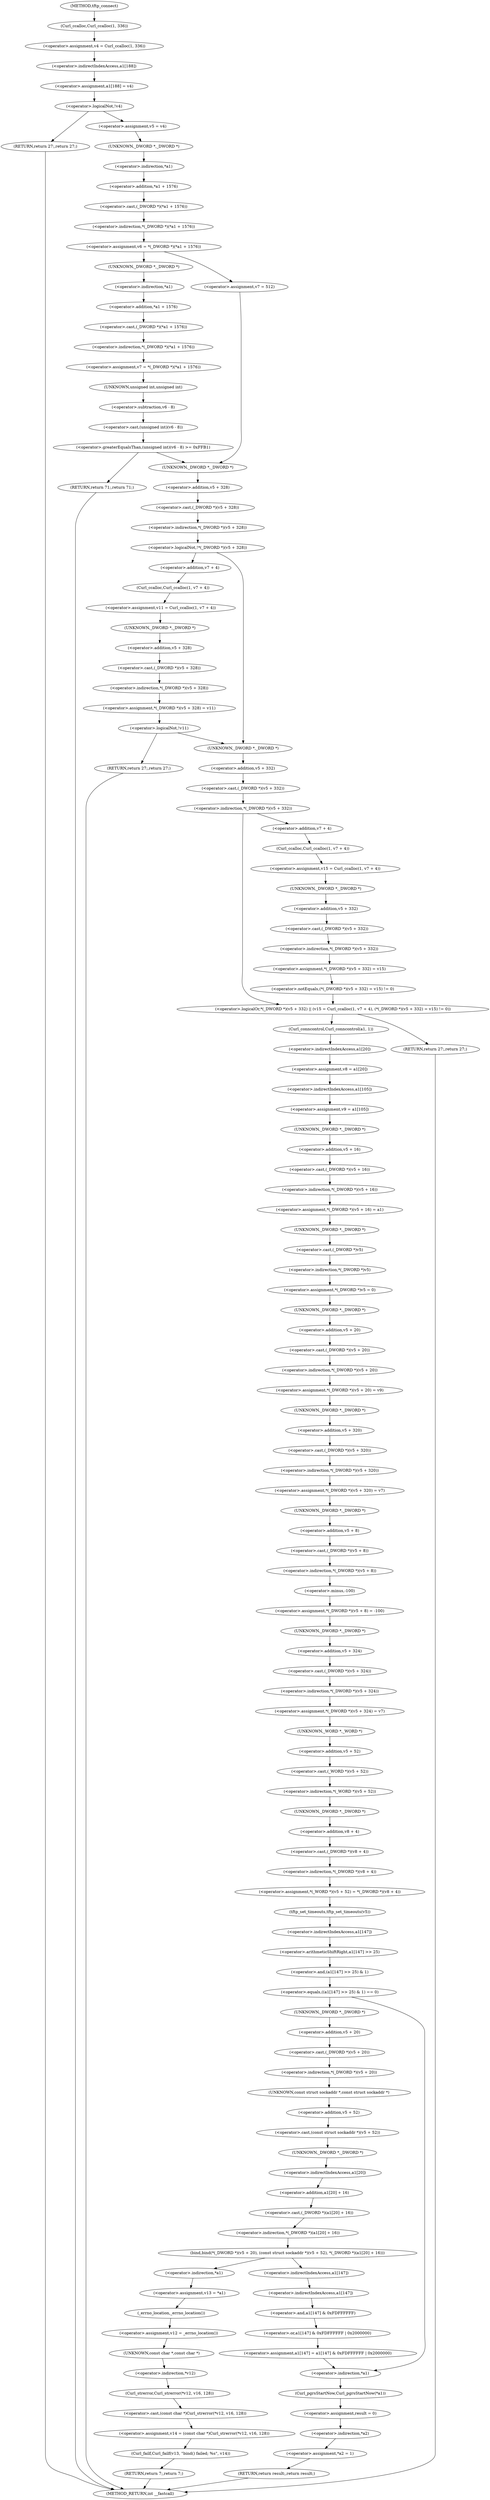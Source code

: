 digraph tftp_connect {  
"1000131" [label = "(<operator>.assignment,v4 = Curl_ccalloc(1, 336))" ]
"1000133" [label = "(Curl_ccalloc,Curl_ccalloc(1, 336))" ]
"1000136" [label = "(<operator>.assignment,a1[188] = v4)" ]
"1000137" [label = "(<operator>.indirectIndexAccess,a1[188])" ]
"1000142" [label = "(<operator>.logicalNot,!v4)" ]
"1000144" [label = "(RETURN,return 27;,return 27;)" ]
"1000146" [label = "(<operator>.assignment,v5 = v4)" ]
"1000149" [label = "(<operator>.assignment,v6 = *(_DWORD *)(*a1 + 1576))" ]
"1000151" [label = "(<operator>.indirection,*(_DWORD *)(*a1 + 1576))" ]
"1000152" [label = "(<operator>.cast,(_DWORD *)(*a1 + 1576))" ]
"1000153" [label = "(UNKNOWN,_DWORD *,_DWORD *)" ]
"1000154" [label = "(<operator>.addition,*a1 + 1576)" ]
"1000155" [label = "(<operator>.indirection,*a1)" ]
"1000161" [label = "(<operator>.assignment,v7 = *(_DWORD *)(*a1 + 1576))" ]
"1000163" [label = "(<operator>.indirection,*(_DWORD *)(*a1 + 1576))" ]
"1000164" [label = "(<operator>.cast,(_DWORD *)(*a1 + 1576))" ]
"1000165" [label = "(UNKNOWN,_DWORD *,_DWORD *)" ]
"1000166" [label = "(<operator>.addition,*a1 + 1576)" ]
"1000167" [label = "(<operator>.indirection,*a1)" ]
"1000171" [label = "(<operator>.greaterEqualsThan,(unsigned int)(v6 - 8) >= 0xFFB1)" ]
"1000172" [label = "(<operator>.cast,(unsigned int)(v6 - 8))" ]
"1000173" [label = "(UNKNOWN,unsigned int,unsigned int)" ]
"1000174" [label = "(<operator>.subtraction,v6 - 8)" ]
"1000178" [label = "(RETURN,return 71;,return 71;)" ]
"1000182" [label = "(<operator>.assignment,v7 = 512)" ]
"1000186" [label = "(<operator>.logicalNot,!*(_DWORD *)(v5 + 328))" ]
"1000187" [label = "(<operator>.indirection,*(_DWORD *)(v5 + 328))" ]
"1000188" [label = "(<operator>.cast,(_DWORD *)(v5 + 328))" ]
"1000189" [label = "(UNKNOWN,_DWORD *,_DWORD *)" ]
"1000190" [label = "(<operator>.addition,v5 + 328)" ]
"1000194" [label = "(<operator>.assignment,v11 = Curl_ccalloc(1, v7 + 4))" ]
"1000196" [label = "(Curl_ccalloc,Curl_ccalloc(1, v7 + 4))" ]
"1000198" [label = "(<operator>.addition,v7 + 4)" ]
"1000201" [label = "(<operator>.assignment,*(_DWORD *)(v5 + 328) = v11)" ]
"1000202" [label = "(<operator>.indirection,*(_DWORD *)(v5 + 328))" ]
"1000203" [label = "(<operator>.cast,(_DWORD *)(v5 + 328))" ]
"1000204" [label = "(UNKNOWN,_DWORD *,_DWORD *)" ]
"1000205" [label = "(<operator>.addition,v5 + 328)" ]
"1000210" [label = "(<operator>.logicalNot,!v11)" ]
"1000212" [label = "(RETURN,return 27;,return 27;)" ]
"1000215" [label = "(<operator>.logicalOr,*(_DWORD *)(v5 + 332) || (v15 = Curl_ccalloc(1, v7 + 4), (*(_DWORD *)(v5 + 332) = v15) != 0))" ]
"1000216" [label = "(<operator>.indirection,*(_DWORD *)(v5 + 332))" ]
"1000217" [label = "(<operator>.cast,(_DWORD *)(v5 + 332))" ]
"1000218" [label = "(UNKNOWN,_DWORD *,_DWORD *)" ]
"1000219" [label = "(<operator>.addition,v5 + 332)" ]
"1000223" [label = "(<operator>.assignment,v15 = Curl_ccalloc(1, v7 + 4))" ]
"1000225" [label = "(Curl_ccalloc,Curl_ccalloc(1, v7 + 4))" ]
"1000227" [label = "(<operator>.addition,v7 + 4)" ]
"1000230" [label = "(<operator>.notEquals,(*(_DWORD *)(v5 + 332) = v15) != 0)" ]
"1000231" [label = "(<operator>.assignment,*(_DWORD *)(v5 + 332) = v15)" ]
"1000232" [label = "(<operator>.indirection,*(_DWORD *)(v5 + 332))" ]
"1000233" [label = "(<operator>.cast,(_DWORD *)(v5 + 332))" ]
"1000234" [label = "(UNKNOWN,_DWORD *,_DWORD *)" ]
"1000235" [label = "(<operator>.addition,v5 + 332)" ]
"1000241" [label = "(Curl_conncontrol,Curl_conncontrol(a1, 1))" ]
"1000244" [label = "(<operator>.assignment,v8 = a1[20])" ]
"1000246" [label = "(<operator>.indirectIndexAccess,a1[20])" ]
"1000249" [label = "(<operator>.assignment,v9 = a1[105])" ]
"1000251" [label = "(<operator>.indirectIndexAccess,a1[105])" ]
"1000254" [label = "(<operator>.assignment,*(_DWORD *)(v5 + 16) = a1)" ]
"1000255" [label = "(<operator>.indirection,*(_DWORD *)(v5 + 16))" ]
"1000256" [label = "(<operator>.cast,(_DWORD *)(v5 + 16))" ]
"1000257" [label = "(UNKNOWN,_DWORD *,_DWORD *)" ]
"1000258" [label = "(<operator>.addition,v5 + 16)" ]
"1000262" [label = "(<operator>.assignment,*(_DWORD *)v5 = 0)" ]
"1000263" [label = "(<operator>.indirection,*(_DWORD *)v5)" ]
"1000264" [label = "(<operator>.cast,(_DWORD *)v5)" ]
"1000265" [label = "(UNKNOWN,_DWORD *,_DWORD *)" ]
"1000268" [label = "(<operator>.assignment,*(_DWORD *)(v5 + 20) = v9)" ]
"1000269" [label = "(<operator>.indirection,*(_DWORD *)(v5 + 20))" ]
"1000270" [label = "(<operator>.cast,(_DWORD *)(v5 + 20))" ]
"1000271" [label = "(UNKNOWN,_DWORD *,_DWORD *)" ]
"1000272" [label = "(<operator>.addition,v5 + 20)" ]
"1000276" [label = "(<operator>.assignment,*(_DWORD *)(v5 + 320) = v7)" ]
"1000277" [label = "(<operator>.indirection,*(_DWORD *)(v5 + 320))" ]
"1000278" [label = "(<operator>.cast,(_DWORD *)(v5 + 320))" ]
"1000279" [label = "(UNKNOWN,_DWORD *,_DWORD *)" ]
"1000280" [label = "(<operator>.addition,v5 + 320)" ]
"1000284" [label = "(<operator>.assignment,*(_DWORD *)(v5 + 8) = -100)" ]
"1000285" [label = "(<operator>.indirection,*(_DWORD *)(v5 + 8))" ]
"1000286" [label = "(<operator>.cast,(_DWORD *)(v5 + 8))" ]
"1000287" [label = "(UNKNOWN,_DWORD *,_DWORD *)" ]
"1000288" [label = "(<operator>.addition,v5 + 8)" ]
"1000291" [label = "(<operator>.minus,-100)" ]
"1000293" [label = "(<operator>.assignment,*(_DWORD *)(v5 + 324) = v7)" ]
"1000294" [label = "(<operator>.indirection,*(_DWORD *)(v5 + 324))" ]
"1000295" [label = "(<operator>.cast,(_DWORD *)(v5 + 324))" ]
"1000296" [label = "(UNKNOWN,_DWORD *,_DWORD *)" ]
"1000297" [label = "(<operator>.addition,v5 + 324)" ]
"1000301" [label = "(<operator>.assignment,*(_WORD *)(v5 + 52) = *(_DWORD *)(v8 + 4))" ]
"1000302" [label = "(<operator>.indirection,*(_WORD *)(v5 + 52))" ]
"1000303" [label = "(<operator>.cast,(_WORD *)(v5 + 52))" ]
"1000304" [label = "(UNKNOWN,_WORD *,_WORD *)" ]
"1000305" [label = "(<operator>.addition,v5 + 52)" ]
"1000308" [label = "(<operator>.indirection,*(_DWORD *)(v8 + 4))" ]
"1000309" [label = "(<operator>.cast,(_DWORD *)(v8 + 4))" ]
"1000310" [label = "(UNKNOWN,_DWORD *,_DWORD *)" ]
"1000311" [label = "(<operator>.addition,v8 + 4)" ]
"1000314" [label = "(tftp_set_timeouts,tftp_set_timeouts(v5))" ]
"1000317" [label = "(<operator>.equals,((a1[147] >> 25) & 1) == 0)" ]
"1000318" [label = "(<operator>.and,(a1[147] >> 25) & 1)" ]
"1000319" [label = "(<operator>.arithmeticShiftRight,a1[147] >> 25)" ]
"1000320" [label = "(<operator>.indirectIndexAccess,a1[147])" ]
"1000328" [label = "(bind,bind(*(_DWORD *)(v5 + 20), (const struct sockaddr *)(v5 + 52), *(_DWORD *)(a1[20] + 16)))" ]
"1000329" [label = "(<operator>.indirection,*(_DWORD *)(v5 + 20))" ]
"1000330" [label = "(<operator>.cast,(_DWORD *)(v5 + 20))" ]
"1000331" [label = "(UNKNOWN,_DWORD *,_DWORD *)" ]
"1000332" [label = "(<operator>.addition,v5 + 20)" ]
"1000335" [label = "(<operator>.cast,(const struct sockaddr *)(v5 + 52))" ]
"1000336" [label = "(UNKNOWN,const struct sockaddr *,const struct sockaddr *)" ]
"1000337" [label = "(<operator>.addition,v5 + 52)" ]
"1000340" [label = "(<operator>.indirection,*(_DWORD *)(a1[20] + 16))" ]
"1000341" [label = "(<operator>.cast,(_DWORD *)(a1[20] + 16))" ]
"1000342" [label = "(UNKNOWN,_DWORD *,_DWORD *)" ]
"1000343" [label = "(<operator>.addition,a1[20] + 16)" ]
"1000344" [label = "(<operator>.indirectIndexAccess,a1[20])" ]
"1000349" [label = "(<operator>.assignment,v13 = *a1)" ]
"1000351" [label = "(<operator>.indirection,*a1)" ]
"1000353" [label = "(<operator>.assignment,v12 = _errno_location())" ]
"1000355" [label = "(_errno_location,_errno_location())" ]
"1000356" [label = "(<operator>.assignment,v14 = (const char *)Curl_strerror(*v12, v16, 128))" ]
"1000358" [label = "(<operator>.cast,(const char *)Curl_strerror(*v12, v16, 128))" ]
"1000359" [label = "(UNKNOWN,const char *,const char *)" ]
"1000360" [label = "(Curl_strerror,Curl_strerror(*v12, v16, 128))" ]
"1000361" [label = "(<operator>.indirection,*v12)" ]
"1000365" [label = "(Curl_failf,Curl_failf(v13, \"bind() failed; %s\", v14))" ]
"1000369" [label = "(RETURN,return 7;,return 7;)" ]
"1000371" [label = "(<operator>.assignment,a1[147] = a1[147] & 0xFDFFFFFF | 0x2000000)" ]
"1000372" [label = "(<operator>.indirectIndexAccess,a1[147])" ]
"1000375" [label = "(<operator>.or,a1[147] & 0xFDFFFFFF | 0x2000000)" ]
"1000376" [label = "(<operator>.and,a1[147] & 0xFDFFFFFF)" ]
"1000377" [label = "(<operator>.indirectIndexAccess,a1[147])" ]
"1000382" [label = "(Curl_pgrsStartNow,Curl_pgrsStartNow(*a1))" ]
"1000383" [label = "(<operator>.indirection,*a1)" ]
"1000385" [label = "(<operator>.assignment,result = 0)" ]
"1000388" [label = "(<operator>.assignment,*a2 = 1)" ]
"1000389" [label = "(<operator>.indirection,*a2)" ]
"1000392" [label = "(RETURN,return result;,return result;)" ]
"1000394" [label = "(RETURN,return 27;,return 27;)" ]
"1000114" [label = "(METHOD,tftp_connect)" ]
"1000396" [label = "(METHOD_RETURN,int __fastcall)" ]
  "1000131" -> "1000137" 
  "1000133" -> "1000131" 
  "1000136" -> "1000142" 
  "1000137" -> "1000136" 
  "1000142" -> "1000144" 
  "1000142" -> "1000146" 
  "1000144" -> "1000396" 
  "1000146" -> "1000153" 
  "1000149" -> "1000165" 
  "1000149" -> "1000182" 
  "1000151" -> "1000149" 
  "1000152" -> "1000151" 
  "1000153" -> "1000155" 
  "1000154" -> "1000152" 
  "1000155" -> "1000154" 
  "1000161" -> "1000173" 
  "1000163" -> "1000161" 
  "1000164" -> "1000163" 
  "1000165" -> "1000167" 
  "1000166" -> "1000164" 
  "1000167" -> "1000166" 
  "1000171" -> "1000189" 
  "1000171" -> "1000178" 
  "1000172" -> "1000171" 
  "1000173" -> "1000174" 
  "1000174" -> "1000172" 
  "1000178" -> "1000396" 
  "1000182" -> "1000189" 
  "1000186" -> "1000218" 
  "1000186" -> "1000198" 
  "1000187" -> "1000186" 
  "1000188" -> "1000187" 
  "1000189" -> "1000190" 
  "1000190" -> "1000188" 
  "1000194" -> "1000204" 
  "1000196" -> "1000194" 
  "1000198" -> "1000196" 
  "1000201" -> "1000210" 
  "1000202" -> "1000201" 
  "1000203" -> "1000202" 
  "1000204" -> "1000205" 
  "1000205" -> "1000203" 
  "1000210" -> "1000218" 
  "1000210" -> "1000212" 
  "1000212" -> "1000396" 
  "1000215" -> "1000241" 
  "1000215" -> "1000394" 
  "1000216" -> "1000215" 
  "1000216" -> "1000227" 
  "1000217" -> "1000216" 
  "1000218" -> "1000219" 
  "1000219" -> "1000217" 
  "1000223" -> "1000234" 
  "1000225" -> "1000223" 
  "1000227" -> "1000225" 
  "1000230" -> "1000215" 
  "1000231" -> "1000230" 
  "1000232" -> "1000231" 
  "1000233" -> "1000232" 
  "1000234" -> "1000235" 
  "1000235" -> "1000233" 
  "1000241" -> "1000246" 
  "1000244" -> "1000251" 
  "1000246" -> "1000244" 
  "1000249" -> "1000257" 
  "1000251" -> "1000249" 
  "1000254" -> "1000265" 
  "1000255" -> "1000254" 
  "1000256" -> "1000255" 
  "1000257" -> "1000258" 
  "1000258" -> "1000256" 
  "1000262" -> "1000271" 
  "1000263" -> "1000262" 
  "1000264" -> "1000263" 
  "1000265" -> "1000264" 
  "1000268" -> "1000279" 
  "1000269" -> "1000268" 
  "1000270" -> "1000269" 
  "1000271" -> "1000272" 
  "1000272" -> "1000270" 
  "1000276" -> "1000287" 
  "1000277" -> "1000276" 
  "1000278" -> "1000277" 
  "1000279" -> "1000280" 
  "1000280" -> "1000278" 
  "1000284" -> "1000296" 
  "1000285" -> "1000291" 
  "1000286" -> "1000285" 
  "1000287" -> "1000288" 
  "1000288" -> "1000286" 
  "1000291" -> "1000284" 
  "1000293" -> "1000304" 
  "1000294" -> "1000293" 
  "1000295" -> "1000294" 
  "1000296" -> "1000297" 
  "1000297" -> "1000295" 
  "1000301" -> "1000314" 
  "1000302" -> "1000310" 
  "1000303" -> "1000302" 
  "1000304" -> "1000305" 
  "1000305" -> "1000303" 
  "1000308" -> "1000301" 
  "1000309" -> "1000308" 
  "1000310" -> "1000311" 
  "1000311" -> "1000309" 
  "1000314" -> "1000320" 
  "1000317" -> "1000331" 
  "1000317" -> "1000383" 
  "1000318" -> "1000317" 
  "1000319" -> "1000318" 
  "1000320" -> "1000319" 
  "1000328" -> "1000351" 
  "1000328" -> "1000372" 
  "1000329" -> "1000336" 
  "1000330" -> "1000329" 
  "1000331" -> "1000332" 
  "1000332" -> "1000330" 
  "1000335" -> "1000342" 
  "1000336" -> "1000337" 
  "1000337" -> "1000335" 
  "1000340" -> "1000328" 
  "1000341" -> "1000340" 
  "1000342" -> "1000344" 
  "1000343" -> "1000341" 
  "1000344" -> "1000343" 
  "1000349" -> "1000355" 
  "1000351" -> "1000349" 
  "1000353" -> "1000359" 
  "1000355" -> "1000353" 
  "1000356" -> "1000365" 
  "1000358" -> "1000356" 
  "1000359" -> "1000361" 
  "1000360" -> "1000358" 
  "1000361" -> "1000360" 
  "1000365" -> "1000369" 
  "1000369" -> "1000396" 
  "1000371" -> "1000383" 
  "1000372" -> "1000377" 
  "1000375" -> "1000371" 
  "1000376" -> "1000375" 
  "1000377" -> "1000376" 
  "1000382" -> "1000385" 
  "1000383" -> "1000382" 
  "1000385" -> "1000389" 
  "1000388" -> "1000392" 
  "1000389" -> "1000388" 
  "1000392" -> "1000396" 
  "1000394" -> "1000396" 
  "1000114" -> "1000133" 
}
